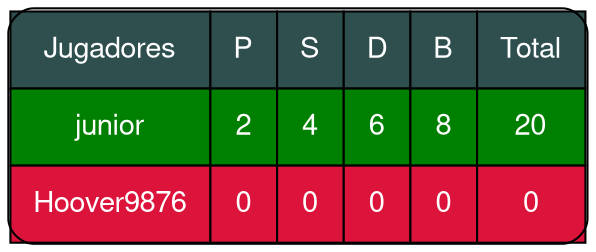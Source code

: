 
digraph html {
  node [fontname="Helvetica,Arial,sans-serif", fontcolor="white"]
  abc [shape = none, margin = 0, label=<
<TABLE BORDER = "1" CELLBORDER = "1" CELLSPACING="0" CELLPADDING="10" style='rounded'>
<TR>
	<TD BGCOLOR="DarkSlateGray">Jugadores</TD>
	<TD BGCOLOR="DarkSlateGray">P</TD>
	<TD BGCOLOR="DarkSlateGray">S</TD>
	<TD BGCOLOR="DarkSlateGray">D</TD>
	<TD BGCOLOR="DarkSlateGray">B</TD>
	<TD BGCOLOR="DarkSlateGray">Total</TD>
</TR>

<TR>
    <TD BGCOLOR="#008000">junior</TD>
    <TD BGCOLOR="#008000">2</TD>
    <TD BGCOLOR="#008000">4</TD>
    <TD BGCOLOR="#008000">6</TD>
    <TD BGCOLOR="#008000">8</TD>
    <TD BGCOLOR="#008000">20</TD>
</TR>

<TR>
    <TD BGCOLOR="Crimson">Hoover9876</TD>
    <TD BGCOLOR="Crimson">0</TD>
    <TD BGCOLOR="Crimson">0</TD>
    <TD BGCOLOR="Crimson">0</TD>
    <TD BGCOLOR="Crimson">0</TD>
    <TD BGCOLOR="Crimson">0</TD>
</TR>
</TABLE>>];

}